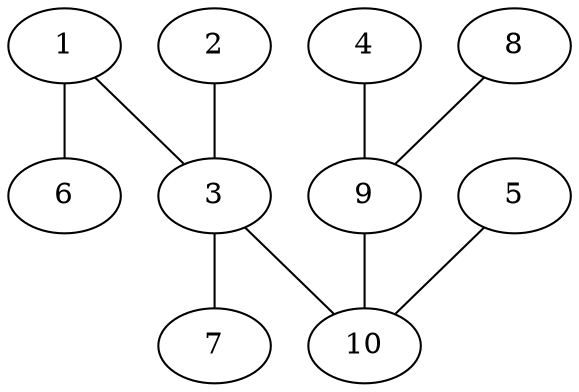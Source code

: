 graph prims {
	1 -- 3	[Weight=4];
	1 -- 6	[Weight=5];
	2 -- 3	[Weight=4];
	3 -- 7	[Weight=5];
	3 -- 10	[Weight=2];
	4 -- 9	[Weight=3];
	5 -- 10	[Weight=2];
	8 -- 9	[Weight=6];
	9 -- 10	[Weight=6];
}